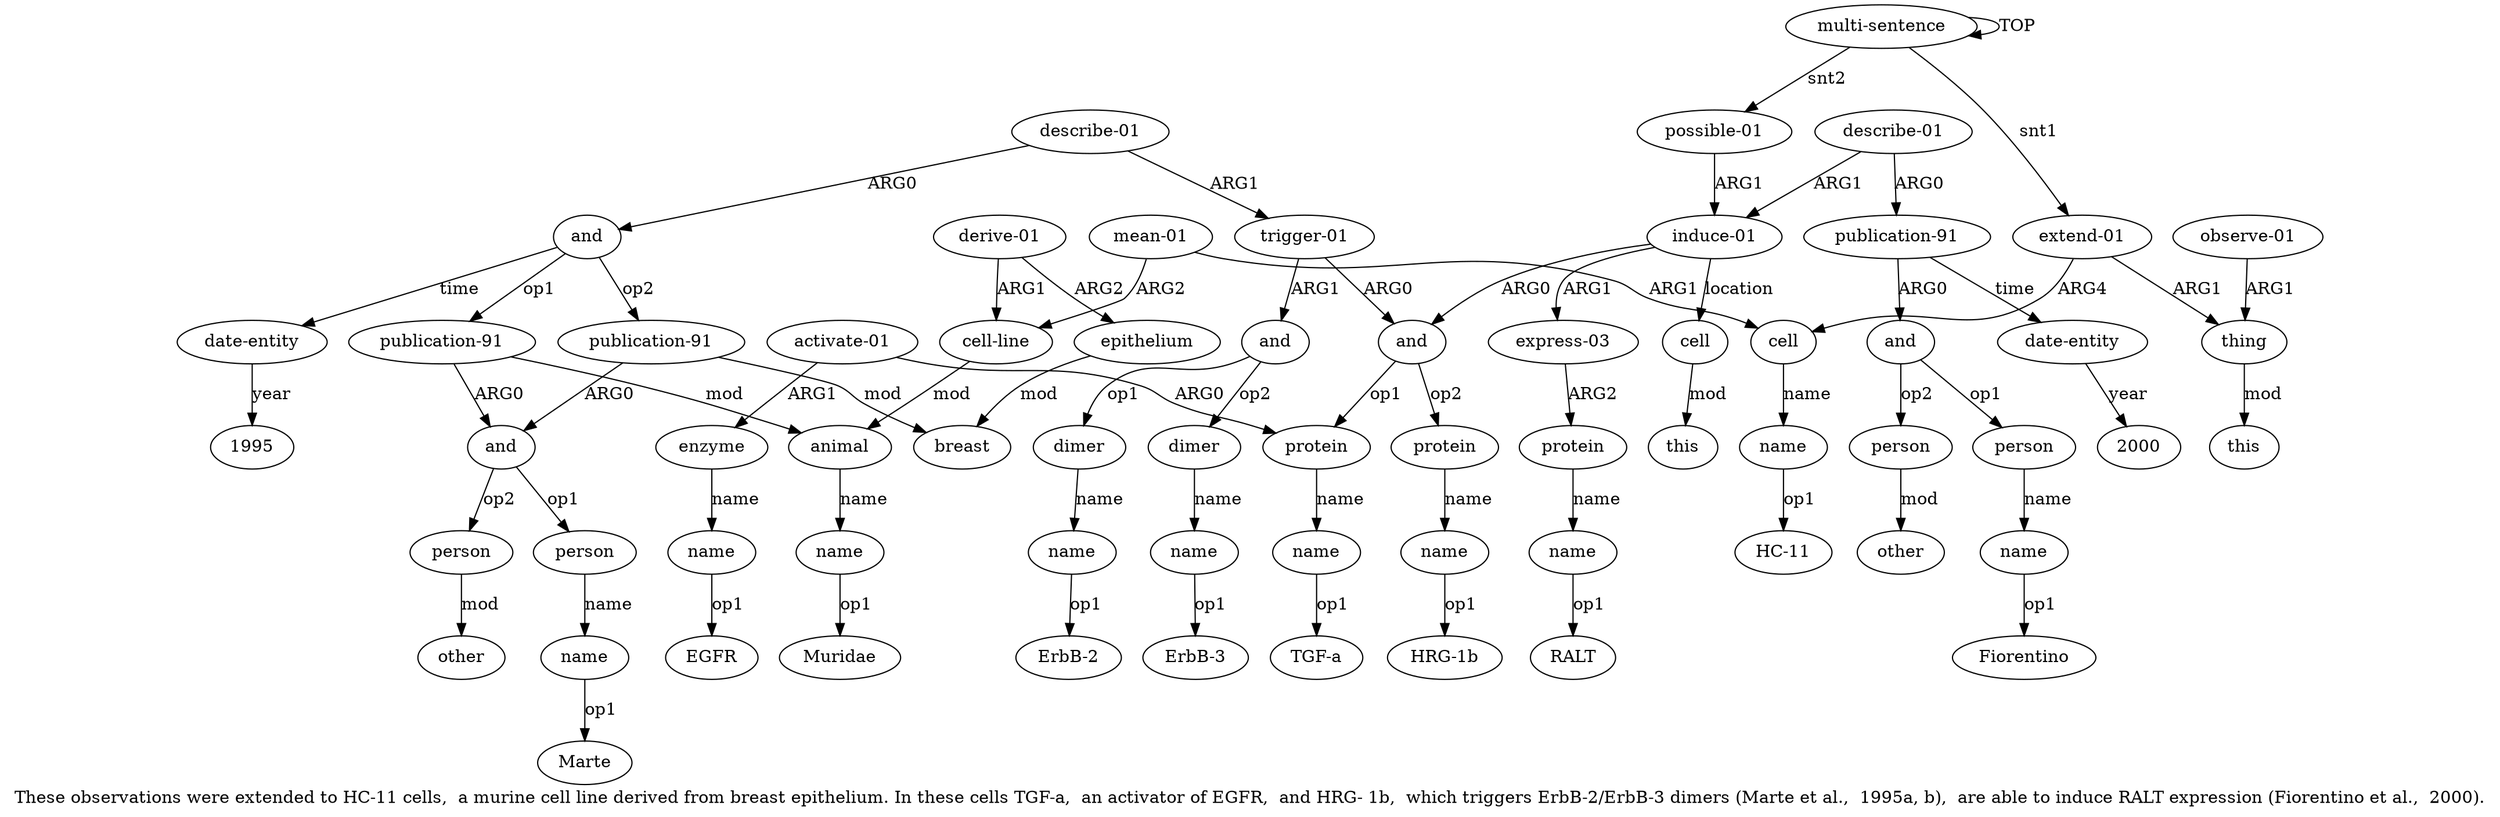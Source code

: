 digraph  {
	graph [label="These observations were extended to HC-11 cells,  a murine cell line derived from breast epithelium. In these cells TGF-a,  an activator \
of EGFR,  and HRG- 1b,  which triggers ErbB-2/ErbB-3 dimers (Marte et al.,  1995a, b),  are able to induce RALT expression (Fiorentino \
et al.,  2000)."];
	node [label="\N"];
	a20	 [color=black,
		gold_ind=20,
		gold_label=enzyme,
		label=enzyme,
		test_ind=20,
		test_label=enzyme];
	a21	 [color=black,
		gold_ind=21,
		gold_label=name,
		label=name,
		test_ind=21,
		test_label=name];
	a20 -> a21 [key=0,
	color=black,
	gold_label=name,
	label=name,
	test_label=name];
"a21 EGFR" [color=black,
	gold_ind=-1,
	gold_label=EGFR,
	label=EGFR,
	test_ind=-1,
	test_label=EGFR];
a21 -> "a21 EGFR" [key=0,
color=black,
gold_label=op1,
label=op1,
test_label=op1];
a22 [color=black,
gold_ind=22,
gold_label=protein,
label=protein,
test_ind=22,
test_label=protein];
a23 [color=black,
gold_ind=23,
gold_label=name,
label=name,
test_ind=23,
test_label=name];
a22 -> a23 [key=0,
color=black,
gold_label=name,
label=name,
test_label=name];
"a23 HRG-1b" [color=black,
gold_ind=-1,
gold_label="HRG-1b",
label="HRG-1b",
test_ind=-1,
test_label="HRG-1b"];
a23 -> "a23 HRG-1b" [key=0,
color=black,
gold_label=op1,
label=op1,
test_label=op1];
a24 [color=black,
gold_ind=24,
gold_label="trigger-01",
label="trigger-01",
test_ind=24,
test_label="trigger-01"];
a25 [color=black,
gold_ind=25,
gold_label=and,
label=and,
test_ind=25,
test_label=and];
a24 -> a25 [key=0,
color=black,
gold_label=ARG1,
label=ARG1,
test_label=ARG1];
a16 [color=black,
gold_ind=16,
gold_label=and,
label=and,
test_ind=16,
test_label=and];
a24 -> a16 [key=0,
color=black,
gold_label=ARG0,
label=ARG0,
test_label=ARG0];
a26 [color=black,
gold_ind=26,
gold_label=dimer,
label=dimer,
test_ind=26,
test_label=dimer];
a25 -> a26 [key=0,
color=black,
gold_label=op1,
label=op1,
test_label=op1];
a28 [color=black,
gold_ind=28,
gold_label=dimer,
label=dimer,
test_ind=28,
test_label=dimer];
a25 -> a28 [key=0,
color=black,
gold_label=op2,
label=op2,
test_label=op2];
a27 [color=black,
gold_ind=27,
gold_label=name,
label=name,
test_ind=27,
test_label=name];
a26 -> a27 [key=0,
color=black,
gold_label=name,
label=name,
test_label=name];
"a27 ErbB-2" [color=black,
gold_ind=-1,
gold_label="ErbB-2",
label="ErbB-2",
test_ind=-1,
test_label="ErbB-2"];
a27 -> "a27 ErbB-2" [key=0,
color=black,
gold_label=op1,
label=op1,
test_label=op1];
a29 [color=black,
gold_ind=29,
gold_label=name,
label=name,
test_ind=29,
test_label=name];
a28 -> a29 [key=0,
color=black,
gold_label=name,
label=name,
test_label=name];
"a29 ErbB-3" [color=black,
gold_ind=-1,
gold_label="ErbB-3",
label="ErbB-3",
test_ind=-1,
test_label="ErbB-3"];
a29 -> "a29 ErbB-3" [key=0,
color=black,
gold_label=op1,
label=op1,
test_label=op1];
"a6 HC-11" [color=black,
gold_ind=-1,
gold_label="HC-11",
label="HC-11",
test_ind=-1,
test_label="HC-11"];
a31 [color=black,
gold_ind=31,
gold_label=and,
label=and,
test_ind=31,
test_label=and];
a32 [color=black,
gold_ind=32,
gold_label="publication-91",
label="publication-91",
test_ind=32,
test_label="publication-91"];
a31 -> a32 [key=0,
color=black,
gold_label=op1,
label=op1,
test_label=op1];
a39 [color=black,
gold_ind=39,
gold_label="date-entity",
label="date-entity",
test_ind=39,
test_label="date-entity"];
a31 -> a39 [key=0,
color=black,
gold_label=time,
label=time,
test_label=time];
a38 [color=black,
gold_ind=38,
gold_label="publication-91",
label="publication-91",
test_ind=38,
test_label="publication-91"];
a31 -> a38 [key=0,
color=black,
gold_label=op2,
label=op2,
test_label=op2];
a30 [color=black,
gold_ind=30,
gold_label="describe-01",
label="describe-01",
test_ind=30,
test_label="describe-01"];
a30 -> a24 [key=0,
color=black,
gold_label=ARG1,
label=ARG1,
test_label=ARG1];
a30 -> a31 [key=0,
color=black,
gold_label=ARG0,
label=ARG0,
test_label=ARG0];
a37 [color=black,
gold_ind=37,
gold_label=other,
label=other,
test_ind=37,
test_label=other];
a36 [color=black,
gold_ind=36,
gold_label=person,
label=person,
test_ind=36,
test_label=person];
a36 -> a37 [key=0,
color=black,
gold_label=mod,
label=mod,
test_label=mod];
a33 [color=black,
gold_ind=33,
gold_label=and,
label=and,
test_ind=33,
test_label=and];
a33 -> a36 [key=0,
color=black,
gold_label=op2,
label=op2,
test_label=op2];
a34 [color=black,
gold_ind=34,
gold_label=person,
label=person,
test_ind=34,
test_label=person];
a33 -> a34 [key=0,
color=black,
gold_label=op1,
label=op1,
test_label=op1];
"a47 Fiorentino" [color=black,
gold_ind=-1,
gold_label=Fiorentino,
label=Fiorentino,
test_ind=-1,
test_label=Fiorentino];
a35 [color=black,
gold_ind=35,
gold_label=name,
label=name,
test_ind=35,
test_label=name];
"a35 Marte" [color=black,
gold_ind=-1,
gold_label=Marte,
label=Marte,
test_ind=-1,
test_label=Marte];
a35 -> "a35 Marte" [key=0,
color=black,
gold_label=op1,
label=op1,
test_label=op1];
"a50 2000" [color=black,
gold_ind=-1,
gold_label=2000,
label=2000,
test_ind=-1,
test_label=2000];
a34 -> a35 [key=0,
color=black,
gold_label=name,
label=name,
test_label=name];
a51 [color=black,
gold_ind=51,
gold_label=cell,
label=cell,
test_ind=51,
test_label=cell];
a52 [color=black,
gold_ind=52,
gold_label=this,
label=this,
test_ind=52,
test_label=this];
a51 -> a52 [key=0,
color=black,
gold_label=mod,
label=mod,
test_label=mod];
a50 [color=black,
gold_ind=50,
gold_label="date-entity",
label="date-entity",
test_ind=50,
test_label="date-entity"];
a50 -> "a50 2000" [key=0,
color=black,
gold_label=year,
label=year,
test_label=year];
"a18 TGF-a" [color=black,
gold_ind=-1,
gold_label="TGF-a",
label="TGF-a",
test_ind=-1,
test_label="TGF-a"];
a32 -> a33 [key=0,
color=black,
gold_label=ARG0,
label=ARG0,
test_label=ARG0];
a9 [color=black,
gold_ind=9,
gold_label=animal,
label=animal,
test_ind=9,
test_label=animal];
a32 -> a9 [key=0,
color=black,
gold_label=mod,
label=mod,
test_label=mod];
a15 [color=black,
gold_ind=15,
gold_label="induce-01",
label="induce-01",
test_ind=15,
test_label="induce-01"];
a15 -> a51 [key=0,
color=black,
gold_label=location,
label=location,
test_label=location];
a15 -> a16 [key=0,
color=black,
gold_label=ARG0,
label=ARG0,
test_label=ARG0];
a40 [color=black,
gold_ind=40,
gold_label="express-03",
label="express-03",
test_ind=40,
test_label="express-03"];
a15 -> a40 [key=0,
color=black,
gold_label=ARG1,
label=ARG1,
test_label=ARG1];
a14 [color=black,
gold_ind=14,
gold_label="possible-01",
label="possible-01",
test_ind=14,
test_label="possible-01"];
a14 -> a15 [key=0,
color=black,
gold_label=ARG1,
label=ARG1,
test_label=ARG1];
a17 [color=black,
gold_ind=17,
gold_label=protein,
label=protein,
test_ind=17,
test_label=protein];
a18 [color=black,
gold_ind=18,
gold_label=name,
label=name,
test_ind=18,
test_label=name];
a17 -> a18 [key=0,
color=black,
gold_label=name,
label=name,
test_label=name];
a16 -> a22 [key=0,
color=black,
gold_label=op2,
label=op2,
test_label=op2];
a16 -> a17 [key=0,
color=black,
gold_label=op1,
label=op1,
test_label=op1];
a11 [color=black,
gold_ind=11,
gold_label="derive-01",
label="derive-01",
test_ind=11,
test_label="derive-01"];
a12 [color=black,
gold_ind=12,
gold_label=epithelium,
label=epithelium,
test_ind=12,
test_label=epithelium];
a11 -> a12 [key=0,
color=black,
gold_label=ARG2,
label=ARG2,
test_label=ARG2];
a8 [color=black,
gold_ind=8,
gold_label="cell-line",
label="cell-line",
test_ind=8,
test_label="cell-line"];
a11 -> a8 [key=0,
color=black,
gold_label=ARG1,
label=ARG1,
test_label=ARG1];
a10 [color=black,
gold_ind=10,
gold_label=name,
label=name,
test_ind=10,
test_label=name];
"a10 Muridae" [color=black,
gold_ind=-1,
gold_label=Muridae,
label=Muridae,
test_ind=-1,
test_label=Muridae];
a10 -> "a10 Muridae" [key=0,
color=black,
gold_label=op1,
label=op1,
test_label=op1];
a13 [color=black,
gold_ind=13,
gold_label=breast,
label=breast,
test_ind=13,
test_label=breast];
a12 -> a13 [key=0,
color=black,
gold_label=mod,
label=mod,
test_label=mod];
"a39 1995" [color=black,
gold_ind=-1,
gold_label=1995,
label=1995,
test_ind=-1,
test_label=1995];
a39 -> "a39 1995" [key=0,
color=black,
gold_label=year,
label=year,
test_label=year];
a38 -> a33 [key=0,
color=black,
gold_label=ARG0,
label=ARG0,
test_label=ARG0];
a38 -> a13 [key=0,
color=black,
gold_label=mod,
label=mod,
test_label=mod];
a19 [color=black,
gold_ind=19,
gold_label="activate-01",
label="activate-01",
test_ind=19,
test_label="activate-01"];
a19 -> a20 [key=0,
color=black,
gold_label=ARG1,
label=ARG1,
test_label=ARG1];
a19 -> a17 [key=0,
color=black,
gold_label=ARG0,
label=ARG0,
test_label=ARG0];
a18 -> "a18 TGF-a" [key=0,
color=black,
gold_label=op1,
label=op1,
test_label=op1];
a1 [color=black,
gold_ind=1,
gold_label="extend-01",
label="extend-01",
test_ind=1,
test_label="extend-01"];
a2 [color=black,
gold_ind=2,
gold_label=thing,
label=thing,
test_ind=2,
test_label=thing];
a1 -> a2 [key=0,
color=black,
gold_label=ARG1,
label=ARG1,
test_label=ARG1];
a5 [color=black,
gold_ind=5,
gold_label=cell,
label=cell,
test_ind=5,
test_label=cell];
a1 -> a5 [key=0,
color=black,
gold_label=ARG4,
label=ARG4,
test_label=ARG4];
a0 [color=black,
gold_ind=0,
gold_label="multi-sentence",
label="multi-sentence",
test_ind=0,
test_label="multi-sentence"];
a0 -> a14 [key=0,
color=black,
gold_label=snt2,
label=snt2,
test_label=snt2];
a0 -> a1 [key=0,
color=black,
gold_label=snt1,
label=snt1,
test_label=snt1];
a0 -> a0 [key=0,
color=black,
gold_label=TOP,
label=TOP,
test_label=TOP];
a3 [color=black,
gold_ind=3,
gold_label="observe-01",
label="observe-01",
test_ind=3,
test_label="observe-01"];
a3 -> a2 [key=0,
color=black,
gold_label=ARG1,
label=ARG1,
test_label=ARG1];
a4 [color=black,
gold_ind=4,
gold_label=this,
label=this,
test_ind=4,
test_label=this];
a2 -> a4 [key=0,
color=black,
gold_label=mod,
label=mod,
test_label=mod];
a6 [color=black,
gold_ind=6,
gold_label=name,
label=name,
test_ind=6,
test_label=name];
a5 -> a6 [key=0,
color=black,
gold_label=name,
label=name,
test_label=name];
a7 [color=black,
gold_ind=7,
gold_label="mean-01",
label="mean-01",
test_ind=7,
test_label="mean-01"];
a7 -> a5 [key=0,
color=black,
gold_label=ARG1,
label=ARG1,
test_label=ARG1];
a7 -> a8 [key=0,
color=black,
gold_label=ARG2,
label=ARG2,
test_label=ARG2];
a6 -> "a6 HC-11" [key=0,
color=black,
gold_label=op1,
label=op1,
test_label=op1];
a9 -> a10 [key=0,
color=black,
gold_label=name,
label=name,
test_label=name];
a8 -> a9 [key=0,
color=black,
gold_label=mod,
label=mod,
test_label=mod];
a46 [color=black,
gold_ind=46,
gold_label=person,
label=person,
test_ind=46,
test_label=person];
a47 [color=black,
gold_ind=47,
gold_label=name,
label=name,
test_ind=47,
test_label=name];
a46 -> a47 [key=0,
color=black,
gold_label=name,
label=name,
test_label=name];
a47 -> "a47 Fiorentino" [key=0,
color=black,
gold_label=op1,
label=op1,
test_label=op1];
a44 [color=black,
gold_ind=44,
gold_label="publication-91",
label="publication-91",
test_ind=44,
test_label="publication-91"];
a44 -> a50 [key=0,
color=black,
gold_label=time,
label=time,
test_label=time];
a45 [color=black,
gold_ind=45,
gold_label=and,
label=and,
test_ind=45,
test_label=and];
a44 -> a45 [key=0,
color=black,
gold_label=ARG0,
label=ARG0,
test_label=ARG0];
a45 -> a46 [key=0,
color=black,
gold_label=op1,
label=op1,
test_label=op1];
a48 [color=black,
gold_ind=48,
gold_label=person,
label=person,
test_ind=48,
test_label=person];
a45 -> a48 [key=0,
color=black,
gold_label=op2,
label=op2,
test_label=op2];
a42 [color=black,
gold_ind=42,
gold_label=name,
label=name,
test_ind=42,
test_label=name];
"a42 RALT" [color=black,
gold_ind=-1,
gold_label=RALT,
label=RALT,
test_ind=-1,
test_label=RALT];
a42 -> "a42 RALT" [key=0,
color=black,
gold_label=op1,
label=op1,
test_label=op1];
a43 [color=black,
gold_ind=43,
gold_label="describe-01",
label="describe-01",
test_ind=43,
test_label="describe-01"];
a43 -> a15 [key=0,
color=black,
gold_label=ARG1,
label=ARG1,
test_label=ARG1];
a43 -> a44 [key=0,
color=black,
gold_label=ARG0,
label=ARG0,
test_label=ARG0];
a41 [color=black,
gold_ind=41,
gold_label=protein,
label=protein,
test_ind=41,
test_label=protein];
a40 -> a41 [key=0,
color=black,
gold_label=ARG2,
label=ARG2,
test_label=ARG2];
a41 -> a42 [key=0,
color=black,
gold_label=name,
label=name,
test_label=name];
a49 [color=black,
gold_ind=49,
gold_label=other,
label=other,
test_ind=49,
test_label=other];
a48 -> a49 [key=0,
color=black,
gold_label=mod,
label=mod,
test_label=mod];
}
